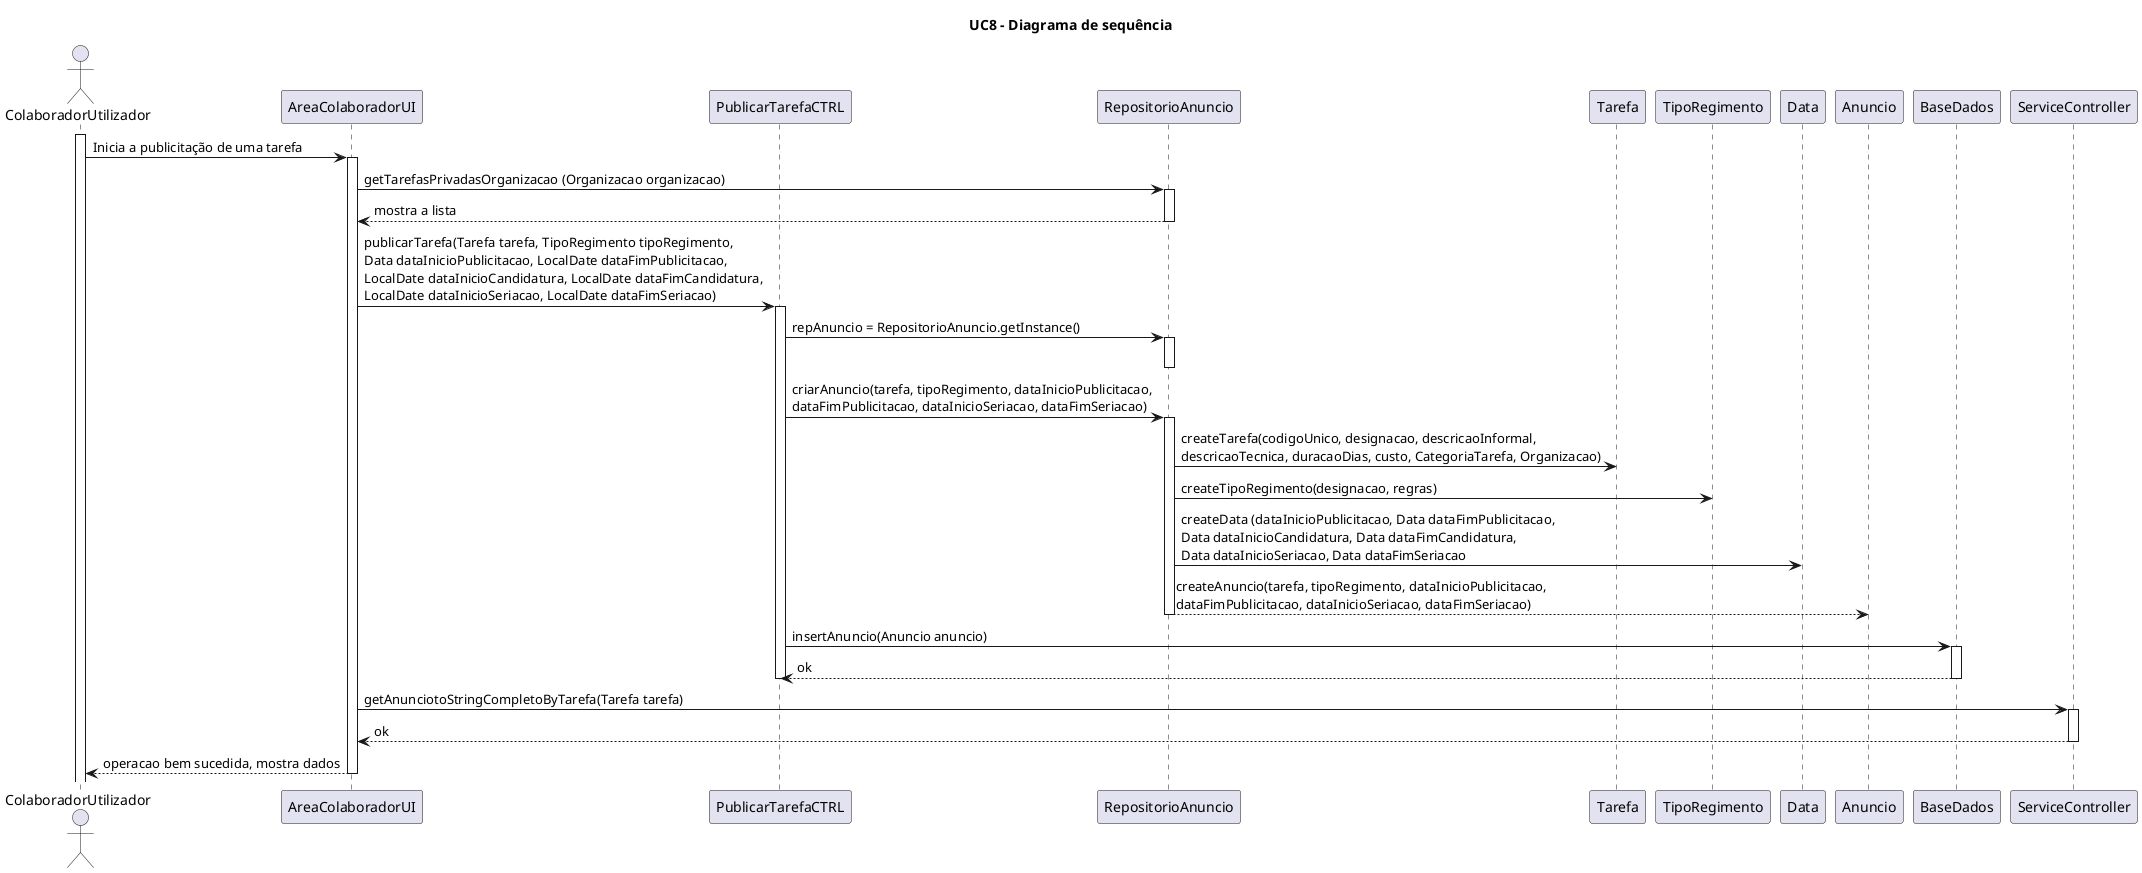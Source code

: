 @startuml

title UC8 - Diagrama de sequência

actor ColaboradorUtilizador
participant AreaColaboradorUI
participant PublicarTarefaCTRL

activate ColaboradorUtilizador
ColaboradorUtilizador -> AreaColaboradorUI: Inicia a publicitação de uma tarefa
activate AreaColaboradorUI
AreaColaboradorUI -> RepositorioAnuncio : getTarefasPrivadasOrganizacao (Organizacao organizacao)
activate RepositorioAnuncio
RepositorioAnuncio --> AreaColaboradorUI : mostra a lista
deactivate RepositorioAnuncio
AreaColaboradorUI -> PublicarTarefaCTRL : publicarTarefa(Tarefa tarefa, TipoRegimento tipoRegimento,\nData dataInicioPublicitacao, LocalDate dataFimPublicitacao,\nLocalDate dataInicioCandidatura, LocalDate dataFimCandidatura,\nLocalDate dataInicioSeriacao, LocalDate dataFimSeriacao)
activate PublicarTarefaCTRL
PublicarTarefaCTRL -> RepositorioAnuncio: repAnuncio = RepositorioAnuncio.getInstance()
activate RepositorioAnuncio
deactivate RepositorioAnuncio
PublicarTarefaCTRL -> RepositorioAnuncio :  criarAnuncio(tarefa, tipoRegimento, dataInicioPublicitacao,\ndataFimPublicitacao, dataInicioSeriacao, dataFimSeriacao)
activate RepositorioAnuncio
RepositorioAnuncio -> Tarefa : createTarefa(codigoUnico, designacao, descricaoInformal,\ndescricaoTecnica, duracaoDias, custo, CategoriaTarefa, Organizacao)
RepositorioAnuncio -> TipoRegimento : createTipoRegimento(designacao, regras)
RepositorioAnuncio -> Data : createData (dataInicioPublicitacao, Data dataFimPublicitacao,\nData dataInicioCandidatura, Data dataFimCandidatura,\nData dataInicioSeriacao, Data dataFimSeriacao
RepositorioAnuncio --> Anuncio : createAnuncio(tarefa, tipoRegimento, dataInicioPublicitacao,\ndataFimPublicitacao, dataInicioSeriacao, dataFimSeriacao)
deactivate RepositorioAnuncio
PublicarTarefaCTRL -> BaseDados : insertAnuncio(Anuncio anuncio)
activate BaseDados
BaseDados --> PublicarTarefaCTRL : ok
deactivate BaseDados
deactivate PublicarTarefaCTRL
AreaColaboradorUI -> ServiceController : getAnunciotoStringCompletoByTarefa(Tarefa tarefa)
activate ServiceController
ServiceController --> AreaColaboradorUI : ok
deactivate ServiceController
AreaColaboradorUI --> ColaboradorUtilizador : operacao bem sucedida, mostra dados
deactivate AreaColaboradorUI





@enduml